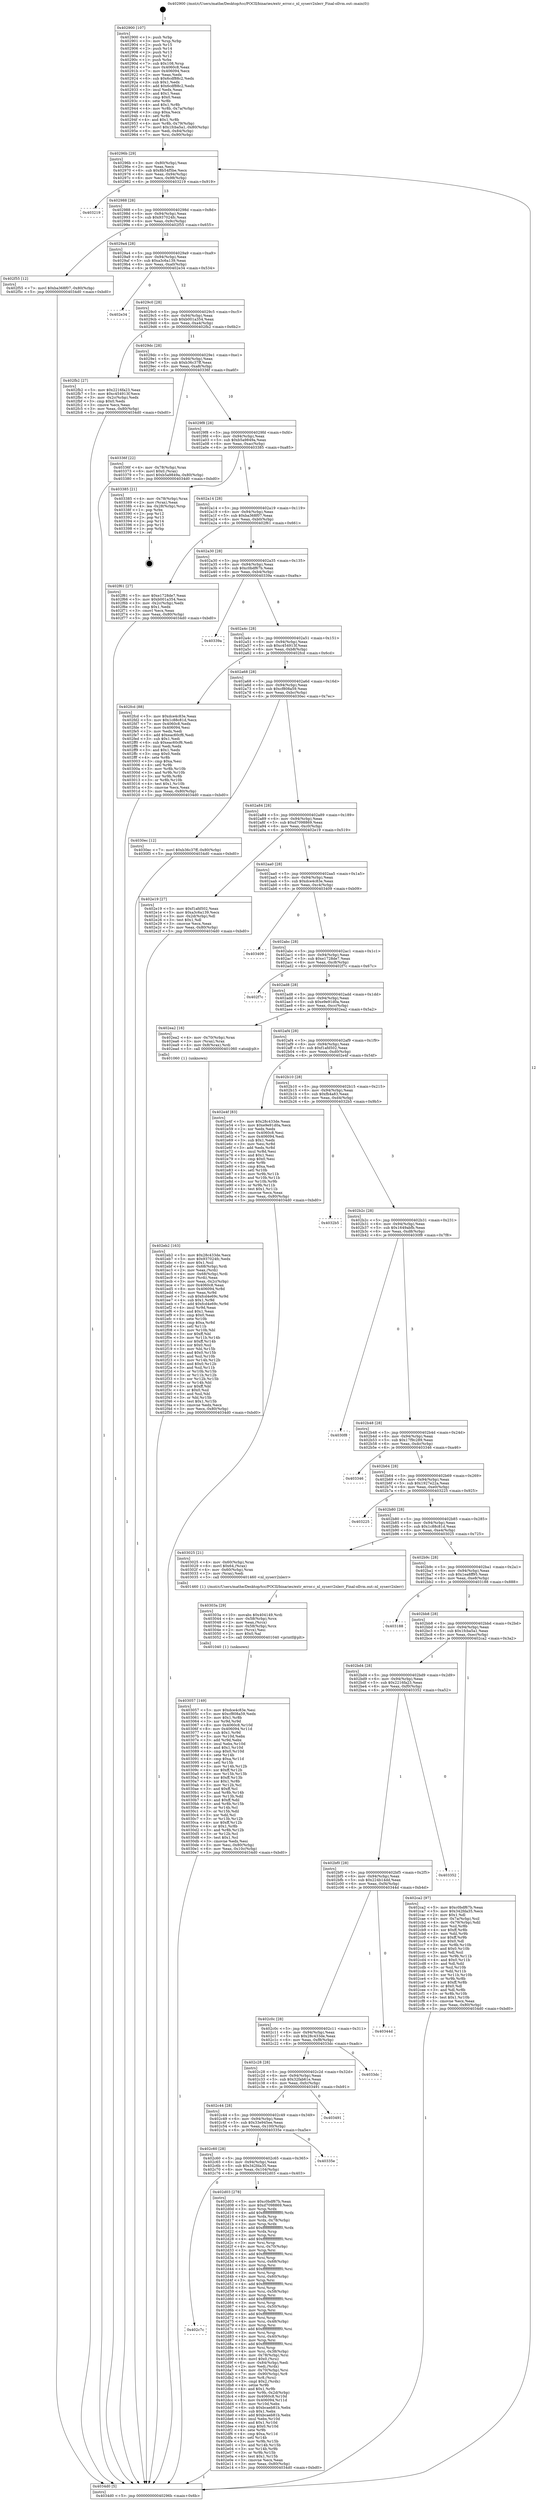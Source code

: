 digraph "0x402900" {
  label = "0x402900 (/mnt/c/Users/mathe/Desktop/tcc/POCII/binaries/extr_error.c_nl_syserr2nlerr_Final-ollvm.out::main(0))"
  labelloc = "t"
  node[shape=record]

  Entry [label="",width=0.3,height=0.3,shape=circle,fillcolor=black,style=filled]
  "0x40296b" [label="{
     0x40296b [29]\l
     | [instrs]\l
     &nbsp;&nbsp;0x40296b \<+3\>: mov -0x80(%rbp),%eax\l
     &nbsp;&nbsp;0x40296e \<+2\>: mov %eax,%ecx\l
     &nbsp;&nbsp;0x402970 \<+6\>: sub $0x8b54f5be,%ecx\l
     &nbsp;&nbsp;0x402976 \<+6\>: mov %eax,-0x94(%rbp)\l
     &nbsp;&nbsp;0x40297c \<+6\>: mov %ecx,-0x98(%rbp)\l
     &nbsp;&nbsp;0x402982 \<+6\>: je 0000000000403219 \<main+0x919\>\l
  }"]
  "0x403219" [label="{
     0x403219\l
  }", style=dashed]
  "0x402988" [label="{
     0x402988 [28]\l
     | [instrs]\l
     &nbsp;&nbsp;0x402988 \<+5\>: jmp 000000000040298d \<main+0x8d\>\l
     &nbsp;&nbsp;0x40298d \<+6\>: mov -0x94(%rbp),%eax\l
     &nbsp;&nbsp;0x402993 \<+5\>: sub $0x937024fc,%eax\l
     &nbsp;&nbsp;0x402998 \<+6\>: mov %eax,-0x9c(%rbp)\l
     &nbsp;&nbsp;0x40299e \<+6\>: je 0000000000402f55 \<main+0x655\>\l
  }"]
  Exit [label="",width=0.3,height=0.3,shape=circle,fillcolor=black,style=filled,peripheries=2]
  "0x402f55" [label="{
     0x402f55 [12]\l
     | [instrs]\l
     &nbsp;&nbsp;0x402f55 \<+7\>: movl $0xba368f07,-0x80(%rbp)\l
     &nbsp;&nbsp;0x402f5c \<+5\>: jmp 00000000004034d0 \<main+0xbd0\>\l
  }"]
  "0x4029a4" [label="{
     0x4029a4 [28]\l
     | [instrs]\l
     &nbsp;&nbsp;0x4029a4 \<+5\>: jmp 00000000004029a9 \<main+0xa9\>\l
     &nbsp;&nbsp;0x4029a9 \<+6\>: mov -0x94(%rbp),%eax\l
     &nbsp;&nbsp;0x4029af \<+5\>: sub $0xa3c6a139,%eax\l
     &nbsp;&nbsp;0x4029b4 \<+6\>: mov %eax,-0xa0(%rbp)\l
     &nbsp;&nbsp;0x4029ba \<+6\>: je 0000000000402e34 \<main+0x534\>\l
  }"]
  "0x403057" [label="{
     0x403057 [149]\l
     | [instrs]\l
     &nbsp;&nbsp;0x403057 \<+5\>: mov $0xdce4c83e,%esi\l
     &nbsp;&nbsp;0x40305c \<+5\>: mov $0xcf808a59,%edx\l
     &nbsp;&nbsp;0x403061 \<+3\>: mov $0x1,%r8b\l
     &nbsp;&nbsp;0x403064 \<+3\>: xor %r9d,%r9d\l
     &nbsp;&nbsp;0x403067 \<+8\>: mov 0x4060c8,%r10d\l
     &nbsp;&nbsp;0x40306f \<+8\>: mov 0x406094,%r11d\l
     &nbsp;&nbsp;0x403077 \<+4\>: sub $0x1,%r9d\l
     &nbsp;&nbsp;0x40307b \<+3\>: mov %r10d,%ebx\l
     &nbsp;&nbsp;0x40307e \<+3\>: add %r9d,%ebx\l
     &nbsp;&nbsp;0x403081 \<+4\>: imul %ebx,%r10d\l
     &nbsp;&nbsp;0x403085 \<+4\>: and $0x1,%r10d\l
     &nbsp;&nbsp;0x403089 \<+4\>: cmp $0x0,%r10d\l
     &nbsp;&nbsp;0x40308d \<+4\>: sete %r14b\l
     &nbsp;&nbsp;0x403091 \<+4\>: cmp $0xa,%r11d\l
     &nbsp;&nbsp;0x403095 \<+4\>: setl %r15b\l
     &nbsp;&nbsp;0x403099 \<+3\>: mov %r14b,%r12b\l
     &nbsp;&nbsp;0x40309c \<+4\>: xor $0xff,%r12b\l
     &nbsp;&nbsp;0x4030a0 \<+3\>: mov %r15b,%r13b\l
     &nbsp;&nbsp;0x4030a3 \<+4\>: xor $0xff,%r13b\l
     &nbsp;&nbsp;0x4030a7 \<+4\>: xor $0x1,%r8b\l
     &nbsp;&nbsp;0x4030ab \<+3\>: mov %r12b,%cl\l
     &nbsp;&nbsp;0x4030ae \<+3\>: and $0xff,%cl\l
     &nbsp;&nbsp;0x4030b1 \<+3\>: and %r8b,%r14b\l
     &nbsp;&nbsp;0x4030b4 \<+3\>: mov %r13b,%dil\l
     &nbsp;&nbsp;0x4030b7 \<+4\>: and $0xff,%dil\l
     &nbsp;&nbsp;0x4030bb \<+3\>: and %r8b,%r15b\l
     &nbsp;&nbsp;0x4030be \<+3\>: or %r14b,%cl\l
     &nbsp;&nbsp;0x4030c1 \<+3\>: or %r15b,%dil\l
     &nbsp;&nbsp;0x4030c4 \<+3\>: xor %dil,%cl\l
     &nbsp;&nbsp;0x4030c7 \<+3\>: or %r13b,%r12b\l
     &nbsp;&nbsp;0x4030ca \<+4\>: xor $0xff,%r12b\l
     &nbsp;&nbsp;0x4030ce \<+4\>: or $0x1,%r8b\l
     &nbsp;&nbsp;0x4030d2 \<+3\>: and %r8b,%r12b\l
     &nbsp;&nbsp;0x4030d5 \<+3\>: or %r12b,%cl\l
     &nbsp;&nbsp;0x4030d8 \<+3\>: test $0x1,%cl\l
     &nbsp;&nbsp;0x4030db \<+3\>: cmovne %edx,%esi\l
     &nbsp;&nbsp;0x4030de \<+3\>: mov %esi,-0x80(%rbp)\l
     &nbsp;&nbsp;0x4030e1 \<+6\>: mov %eax,-0x10c(%rbp)\l
     &nbsp;&nbsp;0x4030e7 \<+5\>: jmp 00000000004034d0 \<main+0xbd0\>\l
  }"]
  "0x402e34" [label="{
     0x402e34\l
  }", style=dashed]
  "0x4029c0" [label="{
     0x4029c0 [28]\l
     | [instrs]\l
     &nbsp;&nbsp;0x4029c0 \<+5\>: jmp 00000000004029c5 \<main+0xc5\>\l
     &nbsp;&nbsp;0x4029c5 \<+6\>: mov -0x94(%rbp),%eax\l
     &nbsp;&nbsp;0x4029cb \<+5\>: sub $0xb001a354,%eax\l
     &nbsp;&nbsp;0x4029d0 \<+6\>: mov %eax,-0xa4(%rbp)\l
     &nbsp;&nbsp;0x4029d6 \<+6\>: je 0000000000402fb2 \<main+0x6b2\>\l
  }"]
  "0x40303a" [label="{
     0x40303a [29]\l
     | [instrs]\l
     &nbsp;&nbsp;0x40303a \<+10\>: movabs $0x404149,%rdi\l
     &nbsp;&nbsp;0x403044 \<+4\>: mov -0x58(%rbp),%rcx\l
     &nbsp;&nbsp;0x403048 \<+2\>: mov %eax,(%rcx)\l
     &nbsp;&nbsp;0x40304a \<+4\>: mov -0x58(%rbp),%rcx\l
     &nbsp;&nbsp;0x40304e \<+2\>: mov (%rcx),%esi\l
     &nbsp;&nbsp;0x403050 \<+2\>: mov $0x0,%al\l
     &nbsp;&nbsp;0x403052 \<+5\>: call 0000000000401040 \<printf@plt\>\l
     | [calls]\l
     &nbsp;&nbsp;0x401040 \{1\} (unknown)\l
  }"]
  "0x402fb2" [label="{
     0x402fb2 [27]\l
     | [instrs]\l
     &nbsp;&nbsp;0x402fb2 \<+5\>: mov $0x2216fa23,%eax\l
     &nbsp;&nbsp;0x402fb7 \<+5\>: mov $0xc454913f,%ecx\l
     &nbsp;&nbsp;0x402fbc \<+3\>: mov -0x2c(%rbp),%edx\l
     &nbsp;&nbsp;0x402fbf \<+3\>: cmp $0x0,%edx\l
     &nbsp;&nbsp;0x402fc2 \<+3\>: cmove %ecx,%eax\l
     &nbsp;&nbsp;0x402fc5 \<+3\>: mov %eax,-0x80(%rbp)\l
     &nbsp;&nbsp;0x402fc8 \<+5\>: jmp 00000000004034d0 \<main+0xbd0\>\l
  }"]
  "0x4029dc" [label="{
     0x4029dc [28]\l
     | [instrs]\l
     &nbsp;&nbsp;0x4029dc \<+5\>: jmp 00000000004029e1 \<main+0xe1\>\l
     &nbsp;&nbsp;0x4029e1 \<+6\>: mov -0x94(%rbp),%eax\l
     &nbsp;&nbsp;0x4029e7 \<+5\>: sub $0xb36c37ff,%eax\l
     &nbsp;&nbsp;0x4029ec \<+6\>: mov %eax,-0xa8(%rbp)\l
     &nbsp;&nbsp;0x4029f2 \<+6\>: je 000000000040336f \<main+0xa6f\>\l
  }"]
  "0x402eb2" [label="{
     0x402eb2 [163]\l
     | [instrs]\l
     &nbsp;&nbsp;0x402eb2 \<+5\>: mov $0x28c433de,%ecx\l
     &nbsp;&nbsp;0x402eb7 \<+5\>: mov $0x937024fc,%edx\l
     &nbsp;&nbsp;0x402ebc \<+3\>: mov $0x1,%sil\l
     &nbsp;&nbsp;0x402ebf \<+4\>: mov -0x68(%rbp),%rdi\l
     &nbsp;&nbsp;0x402ec3 \<+2\>: mov %eax,(%rdi)\l
     &nbsp;&nbsp;0x402ec5 \<+4\>: mov -0x68(%rbp),%rdi\l
     &nbsp;&nbsp;0x402ec9 \<+2\>: mov (%rdi),%eax\l
     &nbsp;&nbsp;0x402ecb \<+3\>: mov %eax,-0x2c(%rbp)\l
     &nbsp;&nbsp;0x402ece \<+7\>: mov 0x4060c8,%eax\l
     &nbsp;&nbsp;0x402ed5 \<+8\>: mov 0x406094,%r8d\l
     &nbsp;&nbsp;0x402edd \<+3\>: mov %eax,%r9d\l
     &nbsp;&nbsp;0x402ee0 \<+7\>: sub $0xfcd4e69c,%r9d\l
     &nbsp;&nbsp;0x402ee7 \<+4\>: sub $0x1,%r9d\l
     &nbsp;&nbsp;0x402eeb \<+7\>: add $0xfcd4e69c,%r9d\l
     &nbsp;&nbsp;0x402ef2 \<+4\>: imul %r9d,%eax\l
     &nbsp;&nbsp;0x402ef6 \<+3\>: and $0x1,%eax\l
     &nbsp;&nbsp;0x402ef9 \<+3\>: cmp $0x0,%eax\l
     &nbsp;&nbsp;0x402efc \<+4\>: sete %r10b\l
     &nbsp;&nbsp;0x402f00 \<+4\>: cmp $0xa,%r8d\l
     &nbsp;&nbsp;0x402f04 \<+4\>: setl %r11b\l
     &nbsp;&nbsp;0x402f08 \<+3\>: mov %r10b,%bl\l
     &nbsp;&nbsp;0x402f0b \<+3\>: xor $0xff,%bl\l
     &nbsp;&nbsp;0x402f0e \<+3\>: mov %r11b,%r14b\l
     &nbsp;&nbsp;0x402f11 \<+4\>: xor $0xff,%r14b\l
     &nbsp;&nbsp;0x402f15 \<+4\>: xor $0x0,%sil\l
     &nbsp;&nbsp;0x402f19 \<+3\>: mov %bl,%r15b\l
     &nbsp;&nbsp;0x402f1c \<+4\>: and $0x0,%r15b\l
     &nbsp;&nbsp;0x402f20 \<+3\>: and %sil,%r10b\l
     &nbsp;&nbsp;0x402f23 \<+3\>: mov %r14b,%r12b\l
     &nbsp;&nbsp;0x402f26 \<+4\>: and $0x0,%r12b\l
     &nbsp;&nbsp;0x402f2a \<+3\>: and %sil,%r11b\l
     &nbsp;&nbsp;0x402f2d \<+3\>: or %r10b,%r15b\l
     &nbsp;&nbsp;0x402f30 \<+3\>: or %r11b,%r12b\l
     &nbsp;&nbsp;0x402f33 \<+3\>: xor %r12b,%r15b\l
     &nbsp;&nbsp;0x402f36 \<+3\>: or %r14b,%bl\l
     &nbsp;&nbsp;0x402f39 \<+3\>: xor $0xff,%bl\l
     &nbsp;&nbsp;0x402f3c \<+4\>: or $0x0,%sil\l
     &nbsp;&nbsp;0x402f40 \<+3\>: and %sil,%bl\l
     &nbsp;&nbsp;0x402f43 \<+3\>: or %bl,%r15b\l
     &nbsp;&nbsp;0x402f46 \<+4\>: test $0x1,%r15b\l
     &nbsp;&nbsp;0x402f4a \<+3\>: cmovne %edx,%ecx\l
     &nbsp;&nbsp;0x402f4d \<+3\>: mov %ecx,-0x80(%rbp)\l
     &nbsp;&nbsp;0x402f50 \<+5\>: jmp 00000000004034d0 \<main+0xbd0\>\l
  }"]
  "0x40336f" [label="{
     0x40336f [22]\l
     | [instrs]\l
     &nbsp;&nbsp;0x40336f \<+4\>: mov -0x78(%rbp),%rax\l
     &nbsp;&nbsp;0x403373 \<+6\>: movl $0x0,(%rax)\l
     &nbsp;&nbsp;0x403379 \<+7\>: movl $0xb5a9849a,-0x80(%rbp)\l
     &nbsp;&nbsp;0x403380 \<+5\>: jmp 00000000004034d0 \<main+0xbd0\>\l
  }"]
  "0x4029f8" [label="{
     0x4029f8 [28]\l
     | [instrs]\l
     &nbsp;&nbsp;0x4029f8 \<+5\>: jmp 00000000004029fd \<main+0xfd\>\l
     &nbsp;&nbsp;0x4029fd \<+6\>: mov -0x94(%rbp),%eax\l
     &nbsp;&nbsp;0x402a03 \<+5\>: sub $0xb5a9849a,%eax\l
     &nbsp;&nbsp;0x402a08 \<+6\>: mov %eax,-0xac(%rbp)\l
     &nbsp;&nbsp;0x402a0e \<+6\>: je 0000000000403385 \<main+0xa85\>\l
  }"]
  "0x402c7c" [label="{
     0x402c7c\l
  }", style=dashed]
  "0x403385" [label="{
     0x403385 [21]\l
     | [instrs]\l
     &nbsp;&nbsp;0x403385 \<+4\>: mov -0x78(%rbp),%rax\l
     &nbsp;&nbsp;0x403389 \<+2\>: mov (%rax),%eax\l
     &nbsp;&nbsp;0x40338b \<+4\>: lea -0x28(%rbp),%rsp\l
     &nbsp;&nbsp;0x40338f \<+1\>: pop %rbx\l
     &nbsp;&nbsp;0x403390 \<+2\>: pop %r12\l
     &nbsp;&nbsp;0x403392 \<+2\>: pop %r13\l
     &nbsp;&nbsp;0x403394 \<+2\>: pop %r14\l
     &nbsp;&nbsp;0x403396 \<+2\>: pop %r15\l
     &nbsp;&nbsp;0x403398 \<+1\>: pop %rbp\l
     &nbsp;&nbsp;0x403399 \<+1\>: ret\l
  }"]
  "0x402a14" [label="{
     0x402a14 [28]\l
     | [instrs]\l
     &nbsp;&nbsp;0x402a14 \<+5\>: jmp 0000000000402a19 \<main+0x119\>\l
     &nbsp;&nbsp;0x402a19 \<+6\>: mov -0x94(%rbp),%eax\l
     &nbsp;&nbsp;0x402a1f \<+5\>: sub $0xba368f07,%eax\l
     &nbsp;&nbsp;0x402a24 \<+6\>: mov %eax,-0xb0(%rbp)\l
     &nbsp;&nbsp;0x402a2a \<+6\>: je 0000000000402f61 \<main+0x661\>\l
  }"]
  "0x402d03" [label="{
     0x402d03 [278]\l
     | [instrs]\l
     &nbsp;&nbsp;0x402d03 \<+5\>: mov $0xc0bdf67b,%eax\l
     &nbsp;&nbsp;0x402d08 \<+5\>: mov $0xd7098869,%ecx\l
     &nbsp;&nbsp;0x402d0d \<+3\>: mov %rsp,%rdx\l
     &nbsp;&nbsp;0x402d10 \<+4\>: add $0xfffffffffffffff0,%rdx\l
     &nbsp;&nbsp;0x402d14 \<+3\>: mov %rdx,%rsp\l
     &nbsp;&nbsp;0x402d17 \<+4\>: mov %rdx,-0x78(%rbp)\l
     &nbsp;&nbsp;0x402d1b \<+3\>: mov %rsp,%rdx\l
     &nbsp;&nbsp;0x402d1e \<+4\>: add $0xfffffffffffffff0,%rdx\l
     &nbsp;&nbsp;0x402d22 \<+3\>: mov %rdx,%rsp\l
     &nbsp;&nbsp;0x402d25 \<+3\>: mov %rsp,%rsi\l
     &nbsp;&nbsp;0x402d28 \<+4\>: add $0xfffffffffffffff0,%rsi\l
     &nbsp;&nbsp;0x402d2c \<+3\>: mov %rsi,%rsp\l
     &nbsp;&nbsp;0x402d2f \<+4\>: mov %rsi,-0x70(%rbp)\l
     &nbsp;&nbsp;0x402d33 \<+3\>: mov %rsp,%rsi\l
     &nbsp;&nbsp;0x402d36 \<+4\>: add $0xfffffffffffffff0,%rsi\l
     &nbsp;&nbsp;0x402d3a \<+3\>: mov %rsi,%rsp\l
     &nbsp;&nbsp;0x402d3d \<+4\>: mov %rsi,-0x68(%rbp)\l
     &nbsp;&nbsp;0x402d41 \<+3\>: mov %rsp,%rsi\l
     &nbsp;&nbsp;0x402d44 \<+4\>: add $0xfffffffffffffff0,%rsi\l
     &nbsp;&nbsp;0x402d48 \<+3\>: mov %rsi,%rsp\l
     &nbsp;&nbsp;0x402d4b \<+4\>: mov %rsi,-0x60(%rbp)\l
     &nbsp;&nbsp;0x402d4f \<+3\>: mov %rsp,%rsi\l
     &nbsp;&nbsp;0x402d52 \<+4\>: add $0xfffffffffffffff0,%rsi\l
     &nbsp;&nbsp;0x402d56 \<+3\>: mov %rsi,%rsp\l
     &nbsp;&nbsp;0x402d59 \<+4\>: mov %rsi,-0x58(%rbp)\l
     &nbsp;&nbsp;0x402d5d \<+3\>: mov %rsp,%rsi\l
     &nbsp;&nbsp;0x402d60 \<+4\>: add $0xfffffffffffffff0,%rsi\l
     &nbsp;&nbsp;0x402d64 \<+3\>: mov %rsi,%rsp\l
     &nbsp;&nbsp;0x402d67 \<+4\>: mov %rsi,-0x50(%rbp)\l
     &nbsp;&nbsp;0x402d6b \<+3\>: mov %rsp,%rsi\l
     &nbsp;&nbsp;0x402d6e \<+4\>: add $0xfffffffffffffff0,%rsi\l
     &nbsp;&nbsp;0x402d72 \<+3\>: mov %rsi,%rsp\l
     &nbsp;&nbsp;0x402d75 \<+4\>: mov %rsi,-0x48(%rbp)\l
     &nbsp;&nbsp;0x402d79 \<+3\>: mov %rsp,%rsi\l
     &nbsp;&nbsp;0x402d7c \<+4\>: add $0xfffffffffffffff0,%rsi\l
     &nbsp;&nbsp;0x402d80 \<+3\>: mov %rsi,%rsp\l
     &nbsp;&nbsp;0x402d83 \<+4\>: mov %rsi,-0x40(%rbp)\l
     &nbsp;&nbsp;0x402d87 \<+3\>: mov %rsp,%rsi\l
     &nbsp;&nbsp;0x402d8a \<+4\>: add $0xfffffffffffffff0,%rsi\l
     &nbsp;&nbsp;0x402d8e \<+3\>: mov %rsi,%rsp\l
     &nbsp;&nbsp;0x402d91 \<+4\>: mov %rsi,-0x38(%rbp)\l
     &nbsp;&nbsp;0x402d95 \<+4\>: mov -0x78(%rbp),%rsi\l
     &nbsp;&nbsp;0x402d99 \<+6\>: movl $0x0,(%rsi)\l
     &nbsp;&nbsp;0x402d9f \<+6\>: mov -0x84(%rbp),%edi\l
     &nbsp;&nbsp;0x402da5 \<+2\>: mov %edi,(%rdx)\l
     &nbsp;&nbsp;0x402da7 \<+4\>: mov -0x70(%rbp),%rsi\l
     &nbsp;&nbsp;0x402dab \<+7\>: mov -0x90(%rbp),%r8\l
     &nbsp;&nbsp;0x402db2 \<+3\>: mov %r8,(%rsi)\l
     &nbsp;&nbsp;0x402db5 \<+3\>: cmpl $0x2,(%rdx)\l
     &nbsp;&nbsp;0x402db8 \<+4\>: setne %r9b\l
     &nbsp;&nbsp;0x402dbc \<+4\>: and $0x1,%r9b\l
     &nbsp;&nbsp;0x402dc0 \<+4\>: mov %r9b,-0x2d(%rbp)\l
     &nbsp;&nbsp;0x402dc4 \<+8\>: mov 0x4060c8,%r10d\l
     &nbsp;&nbsp;0x402dcc \<+8\>: mov 0x406094,%r11d\l
     &nbsp;&nbsp;0x402dd4 \<+3\>: mov %r10d,%ebx\l
     &nbsp;&nbsp;0x402dd7 \<+6\>: sub $0xbcaeb81b,%ebx\l
     &nbsp;&nbsp;0x402ddd \<+3\>: sub $0x1,%ebx\l
     &nbsp;&nbsp;0x402de0 \<+6\>: add $0xbcaeb81b,%ebx\l
     &nbsp;&nbsp;0x402de6 \<+4\>: imul %ebx,%r10d\l
     &nbsp;&nbsp;0x402dea \<+4\>: and $0x1,%r10d\l
     &nbsp;&nbsp;0x402dee \<+4\>: cmp $0x0,%r10d\l
     &nbsp;&nbsp;0x402df2 \<+4\>: sete %r9b\l
     &nbsp;&nbsp;0x402df6 \<+4\>: cmp $0xa,%r11d\l
     &nbsp;&nbsp;0x402dfa \<+4\>: setl %r14b\l
     &nbsp;&nbsp;0x402dfe \<+3\>: mov %r9b,%r15b\l
     &nbsp;&nbsp;0x402e01 \<+3\>: and %r14b,%r15b\l
     &nbsp;&nbsp;0x402e04 \<+3\>: xor %r14b,%r9b\l
     &nbsp;&nbsp;0x402e07 \<+3\>: or %r9b,%r15b\l
     &nbsp;&nbsp;0x402e0a \<+4\>: test $0x1,%r15b\l
     &nbsp;&nbsp;0x402e0e \<+3\>: cmovne %ecx,%eax\l
     &nbsp;&nbsp;0x402e11 \<+3\>: mov %eax,-0x80(%rbp)\l
     &nbsp;&nbsp;0x402e14 \<+5\>: jmp 00000000004034d0 \<main+0xbd0\>\l
  }"]
  "0x402f61" [label="{
     0x402f61 [27]\l
     | [instrs]\l
     &nbsp;&nbsp;0x402f61 \<+5\>: mov $0xe1728de7,%eax\l
     &nbsp;&nbsp;0x402f66 \<+5\>: mov $0xb001a354,%ecx\l
     &nbsp;&nbsp;0x402f6b \<+3\>: mov -0x2c(%rbp),%edx\l
     &nbsp;&nbsp;0x402f6e \<+3\>: cmp $0x1,%edx\l
     &nbsp;&nbsp;0x402f71 \<+3\>: cmovl %ecx,%eax\l
     &nbsp;&nbsp;0x402f74 \<+3\>: mov %eax,-0x80(%rbp)\l
     &nbsp;&nbsp;0x402f77 \<+5\>: jmp 00000000004034d0 \<main+0xbd0\>\l
  }"]
  "0x402a30" [label="{
     0x402a30 [28]\l
     | [instrs]\l
     &nbsp;&nbsp;0x402a30 \<+5\>: jmp 0000000000402a35 \<main+0x135\>\l
     &nbsp;&nbsp;0x402a35 \<+6\>: mov -0x94(%rbp),%eax\l
     &nbsp;&nbsp;0x402a3b \<+5\>: sub $0xc0bdf67b,%eax\l
     &nbsp;&nbsp;0x402a40 \<+6\>: mov %eax,-0xb4(%rbp)\l
     &nbsp;&nbsp;0x402a46 \<+6\>: je 000000000040339a \<main+0xa9a\>\l
  }"]
  "0x402c60" [label="{
     0x402c60 [28]\l
     | [instrs]\l
     &nbsp;&nbsp;0x402c60 \<+5\>: jmp 0000000000402c65 \<main+0x365\>\l
     &nbsp;&nbsp;0x402c65 \<+6\>: mov -0x94(%rbp),%eax\l
     &nbsp;&nbsp;0x402c6b \<+5\>: sub $0x342fda35,%eax\l
     &nbsp;&nbsp;0x402c70 \<+6\>: mov %eax,-0x104(%rbp)\l
     &nbsp;&nbsp;0x402c76 \<+6\>: je 0000000000402d03 \<main+0x403\>\l
  }"]
  "0x40339a" [label="{
     0x40339a\l
  }", style=dashed]
  "0x402a4c" [label="{
     0x402a4c [28]\l
     | [instrs]\l
     &nbsp;&nbsp;0x402a4c \<+5\>: jmp 0000000000402a51 \<main+0x151\>\l
     &nbsp;&nbsp;0x402a51 \<+6\>: mov -0x94(%rbp),%eax\l
     &nbsp;&nbsp;0x402a57 \<+5\>: sub $0xc454913f,%eax\l
     &nbsp;&nbsp;0x402a5c \<+6\>: mov %eax,-0xb8(%rbp)\l
     &nbsp;&nbsp;0x402a62 \<+6\>: je 0000000000402fcd \<main+0x6cd\>\l
  }"]
  "0x40335e" [label="{
     0x40335e\l
  }", style=dashed]
  "0x402fcd" [label="{
     0x402fcd [88]\l
     | [instrs]\l
     &nbsp;&nbsp;0x402fcd \<+5\>: mov $0xdce4c83e,%eax\l
     &nbsp;&nbsp;0x402fd2 \<+5\>: mov $0x1c88c81d,%ecx\l
     &nbsp;&nbsp;0x402fd7 \<+7\>: mov 0x4060c8,%edx\l
     &nbsp;&nbsp;0x402fde \<+7\>: mov 0x406094,%esi\l
     &nbsp;&nbsp;0x402fe5 \<+2\>: mov %edx,%edi\l
     &nbsp;&nbsp;0x402fe7 \<+6\>: add $0xeac60cf6,%edi\l
     &nbsp;&nbsp;0x402fed \<+3\>: sub $0x1,%edi\l
     &nbsp;&nbsp;0x402ff0 \<+6\>: sub $0xeac60cf6,%edi\l
     &nbsp;&nbsp;0x402ff6 \<+3\>: imul %edi,%edx\l
     &nbsp;&nbsp;0x402ff9 \<+3\>: and $0x1,%edx\l
     &nbsp;&nbsp;0x402ffc \<+3\>: cmp $0x0,%edx\l
     &nbsp;&nbsp;0x402fff \<+4\>: sete %r8b\l
     &nbsp;&nbsp;0x403003 \<+3\>: cmp $0xa,%esi\l
     &nbsp;&nbsp;0x403006 \<+4\>: setl %r9b\l
     &nbsp;&nbsp;0x40300a \<+3\>: mov %r8b,%r10b\l
     &nbsp;&nbsp;0x40300d \<+3\>: and %r9b,%r10b\l
     &nbsp;&nbsp;0x403010 \<+3\>: xor %r9b,%r8b\l
     &nbsp;&nbsp;0x403013 \<+3\>: or %r8b,%r10b\l
     &nbsp;&nbsp;0x403016 \<+4\>: test $0x1,%r10b\l
     &nbsp;&nbsp;0x40301a \<+3\>: cmovne %ecx,%eax\l
     &nbsp;&nbsp;0x40301d \<+3\>: mov %eax,-0x80(%rbp)\l
     &nbsp;&nbsp;0x403020 \<+5\>: jmp 00000000004034d0 \<main+0xbd0\>\l
  }"]
  "0x402a68" [label="{
     0x402a68 [28]\l
     | [instrs]\l
     &nbsp;&nbsp;0x402a68 \<+5\>: jmp 0000000000402a6d \<main+0x16d\>\l
     &nbsp;&nbsp;0x402a6d \<+6\>: mov -0x94(%rbp),%eax\l
     &nbsp;&nbsp;0x402a73 \<+5\>: sub $0xcf808a59,%eax\l
     &nbsp;&nbsp;0x402a78 \<+6\>: mov %eax,-0xbc(%rbp)\l
     &nbsp;&nbsp;0x402a7e \<+6\>: je 00000000004030ec \<main+0x7ec\>\l
  }"]
  "0x402c44" [label="{
     0x402c44 [28]\l
     | [instrs]\l
     &nbsp;&nbsp;0x402c44 \<+5\>: jmp 0000000000402c49 \<main+0x349\>\l
     &nbsp;&nbsp;0x402c49 \<+6\>: mov -0x94(%rbp),%eax\l
     &nbsp;&nbsp;0x402c4f \<+5\>: sub $0x33e945ee,%eax\l
     &nbsp;&nbsp;0x402c54 \<+6\>: mov %eax,-0x100(%rbp)\l
     &nbsp;&nbsp;0x402c5a \<+6\>: je 000000000040335e \<main+0xa5e\>\l
  }"]
  "0x4030ec" [label="{
     0x4030ec [12]\l
     | [instrs]\l
     &nbsp;&nbsp;0x4030ec \<+7\>: movl $0xb36c37ff,-0x80(%rbp)\l
     &nbsp;&nbsp;0x4030f3 \<+5\>: jmp 00000000004034d0 \<main+0xbd0\>\l
  }"]
  "0x402a84" [label="{
     0x402a84 [28]\l
     | [instrs]\l
     &nbsp;&nbsp;0x402a84 \<+5\>: jmp 0000000000402a89 \<main+0x189\>\l
     &nbsp;&nbsp;0x402a89 \<+6\>: mov -0x94(%rbp),%eax\l
     &nbsp;&nbsp;0x402a8f \<+5\>: sub $0xd7098869,%eax\l
     &nbsp;&nbsp;0x402a94 \<+6\>: mov %eax,-0xc0(%rbp)\l
     &nbsp;&nbsp;0x402a9a \<+6\>: je 0000000000402e19 \<main+0x519\>\l
  }"]
  "0x403491" [label="{
     0x403491\l
  }", style=dashed]
  "0x402e19" [label="{
     0x402e19 [27]\l
     | [instrs]\l
     &nbsp;&nbsp;0x402e19 \<+5\>: mov $0xf1afd502,%eax\l
     &nbsp;&nbsp;0x402e1e \<+5\>: mov $0xa3c6a139,%ecx\l
     &nbsp;&nbsp;0x402e23 \<+3\>: mov -0x2d(%rbp),%dl\l
     &nbsp;&nbsp;0x402e26 \<+3\>: test $0x1,%dl\l
     &nbsp;&nbsp;0x402e29 \<+3\>: cmovne %ecx,%eax\l
     &nbsp;&nbsp;0x402e2c \<+3\>: mov %eax,-0x80(%rbp)\l
     &nbsp;&nbsp;0x402e2f \<+5\>: jmp 00000000004034d0 \<main+0xbd0\>\l
  }"]
  "0x402aa0" [label="{
     0x402aa0 [28]\l
     | [instrs]\l
     &nbsp;&nbsp;0x402aa0 \<+5\>: jmp 0000000000402aa5 \<main+0x1a5\>\l
     &nbsp;&nbsp;0x402aa5 \<+6\>: mov -0x94(%rbp),%eax\l
     &nbsp;&nbsp;0x402aab \<+5\>: sub $0xdce4c83e,%eax\l
     &nbsp;&nbsp;0x402ab0 \<+6\>: mov %eax,-0xc4(%rbp)\l
     &nbsp;&nbsp;0x402ab6 \<+6\>: je 0000000000403409 \<main+0xb09\>\l
  }"]
  "0x402c28" [label="{
     0x402c28 [28]\l
     | [instrs]\l
     &nbsp;&nbsp;0x402c28 \<+5\>: jmp 0000000000402c2d \<main+0x32d\>\l
     &nbsp;&nbsp;0x402c2d \<+6\>: mov -0x94(%rbp),%eax\l
     &nbsp;&nbsp;0x402c33 \<+5\>: sub $0x32fab61e,%eax\l
     &nbsp;&nbsp;0x402c38 \<+6\>: mov %eax,-0xfc(%rbp)\l
     &nbsp;&nbsp;0x402c3e \<+6\>: je 0000000000403491 \<main+0xb91\>\l
  }"]
  "0x403409" [label="{
     0x403409\l
  }", style=dashed]
  "0x402abc" [label="{
     0x402abc [28]\l
     | [instrs]\l
     &nbsp;&nbsp;0x402abc \<+5\>: jmp 0000000000402ac1 \<main+0x1c1\>\l
     &nbsp;&nbsp;0x402ac1 \<+6\>: mov -0x94(%rbp),%eax\l
     &nbsp;&nbsp;0x402ac7 \<+5\>: sub $0xe1728de7,%eax\l
     &nbsp;&nbsp;0x402acc \<+6\>: mov %eax,-0xc8(%rbp)\l
     &nbsp;&nbsp;0x402ad2 \<+6\>: je 0000000000402f7c \<main+0x67c\>\l
  }"]
  "0x4033dc" [label="{
     0x4033dc\l
  }", style=dashed]
  "0x402f7c" [label="{
     0x402f7c\l
  }", style=dashed]
  "0x402ad8" [label="{
     0x402ad8 [28]\l
     | [instrs]\l
     &nbsp;&nbsp;0x402ad8 \<+5\>: jmp 0000000000402add \<main+0x1dd\>\l
     &nbsp;&nbsp;0x402add \<+6\>: mov -0x94(%rbp),%eax\l
     &nbsp;&nbsp;0x402ae3 \<+5\>: sub $0xe9e91d0a,%eax\l
     &nbsp;&nbsp;0x402ae8 \<+6\>: mov %eax,-0xcc(%rbp)\l
     &nbsp;&nbsp;0x402aee \<+6\>: je 0000000000402ea2 \<main+0x5a2\>\l
  }"]
  "0x402c0c" [label="{
     0x402c0c [28]\l
     | [instrs]\l
     &nbsp;&nbsp;0x402c0c \<+5\>: jmp 0000000000402c11 \<main+0x311\>\l
     &nbsp;&nbsp;0x402c11 \<+6\>: mov -0x94(%rbp),%eax\l
     &nbsp;&nbsp;0x402c17 \<+5\>: sub $0x28c433de,%eax\l
     &nbsp;&nbsp;0x402c1c \<+6\>: mov %eax,-0xf8(%rbp)\l
     &nbsp;&nbsp;0x402c22 \<+6\>: je 00000000004033dc \<main+0xadc\>\l
  }"]
  "0x402ea2" [label="{
     0x402ea2 [16]\l
     | [instrs]\l
     &nbsp;&nbsp;0x402ea2 \<+4\>: mov -0x70(%rbp),%rax\l
     &nbsp;&nbsp;0x402ea6 \<+3\>: mov (%rax),%rax\l
     &nbsp;&nbsp;0x402ea9 \<+4\>: mov 0x8(%rax),%rdi\l
     &nbsp;&nbsp;0x402ead \<+5\>: call 0000000000401060 \<atoi@plt\>\l
     | [calls]\l
     &nbsp;&nbsp;0x401060 \{1\} (unknown)\l
  }"]
  "0x402af4" [label="{
     0x402af4 [28]\l
     | [instrs]\l
     &nbsp;&nbsp;0x402af4 \<+5\>: jmp 0000000000402af9 \<main+0x1f9\>\l
     &nbsp;&nbsp;0x402af9 \<+6\>: mov -0x94(%rbp),%eax\l
     &nbsp;&nbsp;0x402aff \<+5\>: sub $0xf1afd502,%eax\l
     &nbsp;&nbsp;0x402b04 \<+6\>: mov %eax,-0xd0(%rbp)\l
     &nbsp;&nbsp;0x402b0a \<+6\>: je 0000000000402e4f \<main+0x54f\>\l
  }"]
  "0x40344d" [label="{
     0x40344d\l
  }", style=dashed]
  "0x402e4f" [label="{
     0x402e4f [83]\l
     | [instrs]\l
     &nbsp;&nbsp;0x402e4f \<+5\>: mov $0x28c433de,%eax\l
     &nbsp;&nbsp;0x402e54 \<+5\>: mov $0xe9e91d0a,%ecx\l
     &nbsp;&nbsp;0x402e59 \<+2\>: xor %edx,%edx\l
     &nbsp;&nbsp;0x402e5b \<+7\>: mov 0x4060c8,%esi\l
     &nbsp;&nbsp;0x402e62 \<+7\>: mov 0x406094,%edi\l
     &nbsp;&nbsp;0x402e69 \<+3\>: sub $0x1,%edx\l
     &nbsp;&nbsp;0x402e6c \<+3\>: mov %esi,%r8d\l
     &nbsp;&nbsp;0x402e6f \<+3\>: add %edx,%r8d\l
     &nbsp;&nbsp;0x402e72 \<+4\>: imul %r8d,%esi\l
     &nbsp;&nbsp;0x402e76 \<+3\>: and $0x1,%esi\l
     &nbsp;&nbsp;0x402e79 \<+3\>: cmp $0x0,%esi\l
     &nbsp;&nbsp;0x402e7c \<+4\>: sete %r9b\l
     &nbsp;&nbsp;0x402e80 \<+3\>: cmp $0xa,%edi\l
     &nbsp;&nbsp;0x402e83 \<+4\>: setl %r10b\l
     &nbsp;&nbsp;0x402e87 \<+3\>: mov %r9b,%r11b\l
     &nbsp;&nbsp;0x402e8a \<+3\>: and %r10b,%r11b\l
     &nbsp;&nbsp;0x402e8d \<+3\>: xor %r10b,%r9b\l
     &nbsp;&nbsp;0x402e90 \<+3\>: or %r9b,%r11b\l
     &nbsp;&nbsp;0x402e93 \<+4\>: test $0x1,%r11b\l
     &nbsp;&nbsp;0x402e97 \<+3\>: cmovne %ecx,%eax\l
     &nbsp;&nbsp;0x402e9a \<+3\>: mov %eax,-0x80(%rbp)\l
     &nbsp;&nbsp;0x402e9d \<+5\>: jmp 00000000004034d0 \<main+0xbd0\>\l
  }"]
  "0x402b10" [label="{
     0x402b10 [28]\l
     | [instrs]\l
     &nbsp;&nbsp;0x402b10 \<+5\>: jmp 0000000000402b15 \<main+0x215\>\l
     &nbsp;&nbsp;0x402b15 \<+6\>: mov -0x94(%rbp),%eax\l
     &nbsp;&nbsp;0x402b1b \<+5\>: sub $0xfb4a83,%eax\l
     &nbsp;&nbsp;0x402b20 \<+6\>: mov %eax,-0xd4(%rbp)\l
     &nbsp;&nbsp;0x402b26 \<+6\>: je 00000000004032b5 \<main+0x9b5\>\l
  }"]
  "0x402bf0" [label="{
     0x402bf0 [28]\l
     | [instrs]\l
     &nbsp;&nbsp;0x402bf0 \<+5\>: jmp 0000000000402bf5 \<main+0x2f5\>\l
     &nbsp;&nbsp;0x402bf5 \<+6\>: mov -0x94(%rbp),%eax\l
     &nbsp;&nbsp;0x402bfb \<+5\>: sub $0x224b14dd,%eax\l
     &nbsp;&nbsp;0x402c00 \<+6\>: mov %eax,-0xf4(%rbp)\l
     &nbsp;&nbsp;0x402c06 \<+6\>: je 000000000040344d \<main+0xb4d\>\l
  }"]
  "0x4032b5" [label="{
     0x4032b5\l
  }", style=dashed]
  "0x402b2c" [label="{
     0x402b2c [28]\l
     | [instrs]\l
     &nbsp;&nbsp;0x402b2c \<+5\>: jmp 0000000000402b31 \<main+0x231\>\l
     &nbsp;&nbsp;0x402b31 \<+6\>: mov -0x94(%rbp),%eax\l
     &nbsp;&nbsp;0x402b37 \<+5\>: sub $0x1649abfb,%eax\l
     &nbsp;&nbsp;0x402b3c \<+6\>: mov %eax,-0xd8(%rbp)\l
     &nbsp;&nbsp;0x402b42 \<+6\>: je 00000000004030f8 \<main+0x7f8\>\l
  }"]
  "0x403352" [label="{
     0x403352\l
  }", style=dashed]
  "0x4030f8" [label="{
     0x4030f8\l
  }", style=dashed]
  "0x402b48" [label="{
     0x402b48 [28]\l
     | [instrs]\l
     &nbsp;&nbsp;0x402b48 \<+5\>: jmp 0000000000402b4d \<main+0x24d\>\l
     &nbsp;&nbsp;0x402b4d \<+6\>: mov -0x94(%rbp),%eax\l
     &nbsp;&nbsp;0x402b53 \<+5\>: sub $0x17f9c289,%eax\l
     &nbsp;&nbsp;0x402b58 \<+6\>: mov %eax,-0xdc(%rbp)\l
     &nbsp;&nbsp;0x402b5e \<+6\>: je 0000000000403346 \<main+0xa46\>\l
  }"]
  "0x402900" [label="{
     0x402900 [107]\l
     | [instrs]\l
     &nbsp;&nbsp;0x402900 \<+1\>: push %rbp\l
     &nbsp;&nbsp;0x402901 \<+3\>: mov %rsp,%rbp\l
     &nbsp;&nbsp;0x402904 \<+2\>: push %r15\l
     &nbsp;&nbsp;0x402906 \<+2\>: push %r14\l
     &nbsp;&nbsp;0x402908 \<+2\>: push %r13\l
     &nbsp;&nbsp;0x40290a \<+2\>: push %r12\l
     &nbsp;&nbsp;0x40290c \<+1\>: push %rbx\l
     &nbsp;&nbsp;0x40290d \<+7\>: sub $0x108,%rsp\l
     &nbsp;&nbsp;0x402914 \<+7\>: mov 0x4060c8,%eax\l
     &nbsp;&nbsp;0x40291b \<+7\>: mov 0x406094,%ecx\l
     &nbsp;&nbsp;0x402922 \<+2\>: mov %eax,%edx\l
     &nbsp;&nbsp;0x402924 \<+6\>: sub $0x6cdf88c2,%edx\l
     &nbsp;&nbsp;0x40292a \<+3\>: sub $0x1,%edx\l
     &nbsp;&nbsp;0x40292d \<+6\>: add $0x6cdf88c2,%edx\l
     &nbsp;&nbsp;0x402933 \<+3\>: imul %edx,%eax\l
     &nbsp;&nbsp;0x402936 \<+3\>: and $0x1,%eax\l
     &nbsp;&nbsp;0x402939 \<+3\>: cmp $0x0,%eax\l
     &nbsp;&nbsp;0x40293c \<+4\>: sete %r8b\l
     &nbsp;&nbsp;0x402940 \<+4\>: and $0x1,%r8b\l
     &nbsp;&nbsp;0x402944 \<+4\>: mov %r8b,-0x7a(%rbp)\l
     &nbsp;&nbsp;0x402948 \<+3\>: cmp $0xa,%ecx\l
     &nbsp;&nbsp;0x40294b \<+4\>: setl %r8b\l
     &nbsp;&nbsp;0x40294f \<+4\>: and $0x1,%r8b\l
     &nbsp;&nbsp;0x402953 \<+4\>: mov %r8b,-0x79(%rbp)\l
     &nbsp;&nbsp;0x402957 \<+7\>: movl $0x1fcba5a1,-0x80(%rbp)\l
     &nbsp;&nbsp;0x40295e \<+6\>: mov %edi,-0x84(%rbp)\l
     &nbsp;&nbsp;0x402964 \<+7\>: mov %rsi,-0x90(%rbp)\l
  }"]
  "0x403346" [label="{
     0x403346\l
  }", style=dashed]
  "0x402b64" [label="{
     0x402b64 [28]\l
     | [instrs]\l
     &nbsp;&nbsp;0x402b64 \<+5\>: jmp 0000000000402b69 \<main+0x269\>\l
     &nbsp;&nbsp;0x402b69 \<+6\>: mov -0x94(%rbp),%eax\l
     &nbsp;&nbsp;0x402b6f \<+5\>: sub $0x1927e22a,%eax\l
     &nbsp;&nbsp;0x402b74 \<+6\>: mov %eax,-0xe0(%rbp)\l
     &nbsp;&nbsp;0x402b7a \<+6\>: je 0000000000403225 \<main+0x925\>\l
  }"]
  "0x4034d0" [label="{
     0x4034d0 [5]\l
     | [instrs]\l
     &nbsp;&nbsp;0x4034d0 \<+5\>: jmp 000000000040296b \<main+0x6b\>\l
  }"]
  "0x403225" [label="{
     0x403225\l
  }", style=dashed]
  "0x402b80" [label="{
     0x402b80 [28]\l
     | [instrs]\l
     &nbsp;&nbsp;0x402b80 \<+5\>: jmp 0000000000402b85 \<main+0x285\>\l
     &nbsp;&nbsp;0x402b85 \<+6\>: mov -0x94(%rbp),%eax\l
     &nbsp;&nbsp;0x402b8b \<+5\>: sub $0x1c88c81d,%eax\l
     &nbsp;&nbsp;0x402b90 \<+6\>: mov %eax,-0xe4(%rbp)\l
     &nbsp;&nbsp;0x402b96 \<+6\>: je 0000000000403025 \<main+0x725\>\l
  }"]
  "0x402bd4" [label="{
     0x402bd4 [28]\l
     | [instrs]\l
     &nbsp;&nbsp;0x402bd4 \<+5\>: jmp 0000000000402bd9 \<main+0x2d9\>\l
     &nbsp;&nbsp;0x402bd9 \<+6\>: mov -0x94(%rbp),%eax\l
     &nbsp;&nbsp;0x402bdf \<+5\>: sub $0x2216fa23,%eax\l
     &nbsp;&nbsp;0x402be4 \<+6\>: mov %eax,-0xf0(%rbp)\l
     &nbsp;&nbsp;0x402bea \<+6\>: je 0000000000403352 \<main+0xa52\>\l
  }"]
  "0x403025" [label="{
     0x403025 [21]\l
     | [instrs]\l
     &nbsp;&nbsp;0x403025 \<+4\>: mov -0x60(%rbp),%rax\l
     &nbsp;&nbsp;0x403029 \<+6\>: movl $0x64,(%rax)\l
     &nbsp;&nbsp;0x40302f \<+4\>: mov -0x60(%rbp),%rax\l
     &nbsp;&nbsp;0x403033 \<+2\>: mov (%rax),%edi\l
     &nbsp;&nbsp;0x403035 \<+5\>: call 0000000000401460 \<nl_syserr2nlerr\>\l
     | [calls]\l
     &nbsp;&nbsp;0x401460 \{1\} (/mnt/c/Users/mathe/Desktop/tcc/POCII/binaries/extr_error.c_nl_syserr2nlerr_Final-ollvm.out::nl_syserr2nlerr)\l
  }"]
  "0x402b9c" [label="{
     0x402b9c [28]\l
     | [instrs]\l
     &nbsp;&nbsp;0x402b9c \<+5\>: jmp 0000000000402ba1 \<main+0x2a1\>\l
     &nbsp;&nbsp;0x402ba1 \<+6\>: mov -0x94(%rbp),%eax\l
     &nbsp;&nbsp;0x402ba7 \<+5\>: sub $0x1ea8ff95,%eax\l
     &nbsp;&nbsp;0x402bac \<+6\>: mov %eax,-0xe8(%rbp)\l
     &nbsp;&nbsp;0x402bb2 \<+6\>: je 0000000000403188 \<main+0x888\>\l
  }"]
  "0x402ca2" [label="{
     0x402ca2 [97]\l
     | [instrs]\l
     &nbsp;&nbsp;0x402ca2 \<+5\>: mov $0xc0bdf67b,%eax\l
     &nbsp;&nbsp;0x402ca7 \<+5\>: mov $0x342fda35,%ecx\l
     &nbsp;&nbsp;0x402cac \<+2\>: mov $0x1,%dl\l
     &nbsp;&nbsp;0x402cae \<+4\>: mov -0x7a(%rbp),%sil\l
     &nbsp;&nbsp;0x402cb2 \<+4\>: mov -0x79(%rbp),%dil\l
     &nbsp;&nbsp;0x402cb6 \<+3\>: mov %sil,%r8b\l
     &nbsp;&nbsp;0x402cb9 \<+4\>: xor $0xff,%r8b\l
     &nbsp;&nbsp;0x402cbd \<+3\>: mov %dil,%r9b\l
     &nbsp;&nbsp;0x402cc0 \<+4\>: xor $0xff,%r9b\l
     &nbsp;&nbsp;0x402cc4 \<+3\>: xor $0x0,%dl\l
     &nbsp;&nbsp;0x402cc7 \<+3\>: mov %r8b,%r10b\l
     &nbsp;&nbsp;0x402cca \<+4\>: and $0x0,%r10b\l
     &nbsp;&nbsp;0x402cce \<+3\>: and %dl,%sil\l
     &nbsp;&nbsp;0x402cd1 \<+3\>: mov %r9b,%r11b\l
     &nbsp;&nbsp;0x402cd4 \<+4\>: and $0x0,%r11b\l
     &nbsp;&nbsp;0x402cd8 \<+3\>: and %dl,%dil\l
     &nbsp;&nbsp;0x402cdb \<+3\>: or %sil,%r10b\l
     &nbsp;&nbsp;0x402cde \<+3\>: or %dil,%r11b\l
     &nbsp;&nbsp;0x402ce1 \<+3\>: xor %r11b,%r10b\l
     &nbsp;&nbsp;0x402ce4 \<+3\>: or %r9b,%r8b\l
     &nbsp;&nbsp;0x402ce7 \<+4\>: xor $0xff,%r8b\l
     &nbsp;&nbsp;0x402ceb \<+3\>: or $0x0,%dl\l
     &nbsp;&nbsp;0x402cee \<+3\>: and %dl,%r8b\l
     &nbsp;&nbsp;0x402cf1 \<+3\>: or %r8b,%r10b\l
     &nbsp;&nbsp;0x402cf4 \<+4\>: test $0x1,%r10b\l
     &nbsp;&nbsp;0x402cf8 \<+3\>: cmovne %ecx,%eax\l
     &nbsp;&nbsp;0x402cfb \<+3\>: mov %eax,-0x80(%rbp)\l
     &nbsp;&nbsp;0x402cfe \<+5\>: jmp 00000000004034d0 \<main+0xbd0\>\l
  }"]
  "0x403188" [label="{
     0x403188\l
  }", style=dashed]
  "0x402bb8" [label="{
     0x402bb8 [28]\l
     | [instrs]\l
     &nbsp;&nbsp;0x402bb8 \<+5\>: jmp 0000000000402bbd \<main+0x2bd\>\l
     &nbsp;&nbsp;0x402bbd \<+6\>: mov -0x94(%rbp),%eax\l
     &nbsp;&nbsp;0x402bc3 \<+5\>: sub $0x1fcba5a1,%eax\l
     &nbsp;&nbsp;0x402bc8 \<+6\>: mov %eax,-0xec(%rbp)\l
     &nbsp;&nbsp;0x402bce \<+6\>: je 0000000000402ca2 \<main+0x3a2\>\l
  }"]
  Entry -> "0x402900" [label=" 1"]
  "0x40296b" -> "0x403219" [label=" 0"]
  "0x40296b" -> "0x402988" [label=" 13"]
  "0x403385" -> Exit [label=" 1"]
  "0x402988" -> "0x402f55" [label=" 1"]
  "0x402988" -> "0x4029a4" [label=" 12"]
  "0x40336f" -> "0x4034d0" [label=" 1"]
  "0x4029a4" -> "0x402e34" [label=" 0"]
  "0x4029a4" -> "0x4029c0" [label=" 12"]
  "0x4030ec" -> "0x4034d0" [label=" 1"]
  "0x4029c0" -> "0x402fb2" [label=" 1"]
  "0x4029c0" -> "0x4029dc" [label=" 11"]
  "0x403057" -> "0x4034d0" [label=" 1"]
  "0x4029dc" -> "0x40336f" [label=" 1"]
  "0x4029dc" -> "0x4029f8" [label=" 10"]
  "0x40303a" -> "0x403057" [label=" 1"]
  "0x4029f8" -> "0x403385" [label=" 1"]
  "0x4029f8" -> "0x402a14" [label=" 9"]
  "0x402fcd" -> "0x4034d0" [label=" 1"]
  "0x402a14" -> "0x402f61" [label=" 1"]
  "0x402a14" -> "0x402a30" [label=" 8"]
  "0x402fb2" -> "0x4034d0" [label=" 1"]
  "0x402a30" -> "0x40339a" [label=" 0"]
  "0x402a30" -> "0x402a4c" [label=" 8"]
  "0x402f55" -> "0x4034d0" [label=" 1"]
  "0x402a4c" -> "0x402fcd" [label=" 1"]
  "0x402a4c" -> "0x402a68" [label=" 7"]
  "0x402eb2" -> "0x4034d0" [label=" 1"]
  "0x402a68" -> "0x4030ec" [label=" 1"]
  "0x402a68" -> "0x402a84" [label=" 6"]
  "0x402e4f" -> "0x4034d0" [label=" 1"]
  "0x402a84" -> "0x402e19" [label=" 1"]
  "0x402a84" -> "0x402aa0" [label=" 5"]
  "0x402e19" -> "0x4034d0" [label=" 1"]
  "0x402aa0" -> "0x403409" [label=" 0"]
  "0x402aa0" -> "0x402abc" [label=" 5"]
  "0x403025" -> "0x40303a" [label=" 1"]
  "0x402abc" -> "0x402f7c" [label=" 0"]
  "0x402abc" -> "0x402ad8" [label=" 5"]
  "0x402c60" -> "0x402c7c" [label=" 0"]
  "0x402ad8" -> "0x402ea2" [label=" 1"]
  "0x402ad8" -> "0x402af4" [label=" 4"]
  "0x402f61" -> "0x4034d0" [label=" 1"]
  "0x402af4" -> "0x402e4f" [label=" 1"]
  "0x402af4" -> "0x402b10" [label=" 3"]
  "0x402c44" -> "0x402c60" [label=" 1"]
  "0x402b10" -> "0x4032b5" [label=" 0"]
  "0x402b10" -> "0x402b2c" [label=" 3"]
  "0x402ea2" -> "0x402eb2" [label=" 1"]
  "0x402b2c" -> "0x4030f8" [label=" 0"]
  "0x402b2c" -> "0x402b48" [label=" 3"]
  "0x402c28" -> "0x402c44" [label=" 1"]
  "0x402b48" -> "0x403346" [label=" 0"]
  "0x402b48" -> "0x402b64" [label=" 3"]
  "0x402d03" -> "0x4034d0" [label=" 1"]
  "0x402b64" -> "0x403225" [label=" 0"]
  "0x402b64" -> "0x402b80" [label=" 3"]
  "0x402c0c" -> "0x402c28" [label=" 1"]
  "0x402b80" -> "0x403025" [label=" 1"]
  "0x402b80" -> "0x402b9c" [label=" 2"]
  "0x402c0c" -> "0x4033dc" [label=" 0"]
  "0x402b9c" -> "0x403188" [label=" 0"]
  "0x402b9c" -> "0x402bb8" [label=" 2"]
  "0x402c60" -> "0x402d03" [label=" 1"]
  "0x402bb8" -> "0x402ca2" [label=" 1"]
  "0x402bb8" -> "0x402bd4" [label=" 1"]
  "0x402ca2" -> "0x4034d0" [label=" 1"]
  "0x402900" -> "0x40296b" [label=" 1"]
  "0x4034d0" -> "0x40296b" [label=" 12"]
  "0x402c28" -> "0x403491" [label=" 0"]
  "0x402bd4" -> "0x403352" [label=" 0"]
  "0x402bd4" -> "0x402bf0" [label=" 1"]
  "0x402c44" -> "0x40335e" [label=" 0"]
  "0x402bf0" -> "0x40344d" [label=" 0"]
  "0x402bf0" -> "0x402c0c" [label=" 1"]
}
